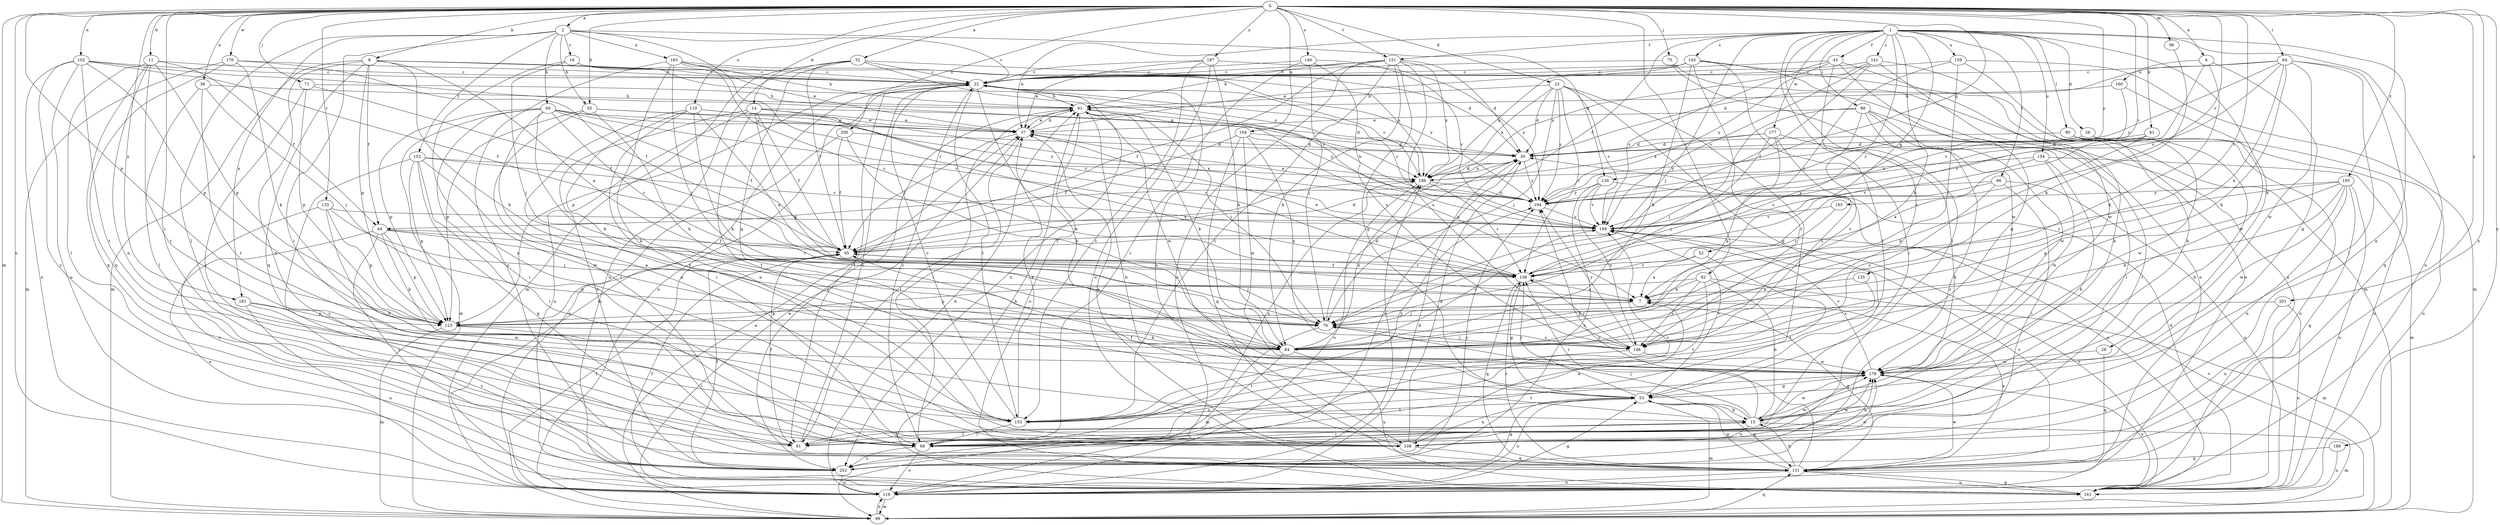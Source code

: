 strict digraph  {
0;
1;
2;
6;
7;
8;
11;
14;
15;
16;
22;
23;
26;
28;
30;
32;
36;
37;
43;
44;
45;
52;
53;
55;
60;
61;
62;
64;
68;
71;
75;
76;
81;
84;
86;
88;
90;
91;
96;
99;
102;
104;
108;
110;
116;
123;
130;
131;
133;
135;
138;
140;
141;
143;
146;
151;
152;
153;
154;
159;
160;
161;
165;
169;
176;
177;
178;
181;
183;
186;
187;
188;
194;
195;
200;
201;
202;
0 -> 2  [label=a];
0 -> 6  [label=a];
0 -> 8  [label=b];
0 -> 11  [label=b];
0 -> 14  [label=b];
0 -> 23  [label=d];
0 -> 32  [label=e];
0 -> 36  [label=e];
0 -> 55  [label=h];
0 -> 62  [label=i];
0 -> 64  [label=i];
0 -> 68  [label=i];
0 -> 71  [label=j];
0 -> 75  [label=j];
0 -> 81  [label=k];
0 -> 96  [label=m];
0 -> 99  [label=m];
0 -> 102  [label=n];
0 -> 104  [label=n];
0 -> 110  [label=o];
0 -> 116  [label=o];
0 -> 123  [label=p];
0 -> 130  [label=q];
0 -> 133  [label=r];
0 -> 135  [label=r];
0 -> 140  [label=s];
0 -> 151  [label=t];
0 -> 165  [label=v];
0 -> 169  [label=v];
0 -> 176  [label=w];
0 -> 181  [label=x];
0 -> 187  [label=y];
0 -> 188  [label=y];
0 -> 194  [label=y];
0 -> 195  [label=z];
0 -> 200  [label=z];
0 -> 201  [label=z];
0 -> 202  [label=z];
1 -> 26  [label=d];
1 -> 28  [label=d];
1 -> 37  [label=e];
1 -> 43  [label=f];
1 -> 44  [label=f];
1 -> 52  [label=g];
1 -> 68  [label=i];
1 -> 76  [label=j];
1 -> 84  [label=k];
1 -> 86  [label=l];
1 -> 88  [label=l];
1 -> 90  [label=l];
1 -> 91  [label=l];
1 -> 108  [label=n];
1 -> 116  [label=o];
1 -> 138  [label=r];
1 -> 141  [label=s];
1 -> 143  [label=s];
1 -> 151  [label=t];
1 -> 154  [label=u];
1 -> 159  [label=u];
1 -> 177  [label=w];
2 -> 16  [label=c];
2 -> 22  [label=c];
2 -> 55  [label=h];
2 -> 60  [label=h];
2 -> 68  [label=i];
2 -> 91  [label=l];
2 -> 130  [label=q];
2 -> 138  [label=r];
2 -> 152  [label=t];
2 -> 181  [label=x];
2 -> 183  [label=x];
6 -> 53  [label=g];
6 -> 84  [label=k];
6 -> 138  [label=r];
6 -> 160  [label=u];
7 -> 76  [label=j];
7 -> 123  [label=p];
7 -> 131  [label=q];
8 -> 7  [label=a];
8 -> 22  [label=c];
8 -> 44  [label=f];
8 -> 84  [label=k];
8 -> 99  [label=m];
8 -> 108  [label=n];
8 -> 123  [label=p];
8 -> 131  [label=q];
8 -> 186  [label=x];
11 -> 22  [label=c];
11 -> 44  [label=f];
11 -> 91  [label=l];
11 -> 108  [label=n];
11 -> 123  [label=p];
11 -> 131  [label=q];
11 -> 153  [label=t];
14 -> 30  [label=d];
14 -> 37  [label=e];
14 -> 45  [label=f];
14 -> 76  [label=j];
14 -> 138  [label=r];
14 -> 153  [label=t];
14 -> 161  [label=u];
14 -> 202  [label=z];
15 -> 45  [label=f];
15 -> 68  [label=i];
15 -> 76  [label=j];
15 -> 91  [label=l];
15 -> 99  [label=m];
15 -> 108  [label=n];
15 -> 138  [label=r];
15 -> 178  [label=w];
16 -> 22  [label=c];
16 -> 37  [label=e];
16 -> 76  [label=j];
16 -> 108  [label=n];
16 -> 186  [label=x];
22 -> 61  [label=h];
22 -> 91  [label=l];
22 -> 99  [label=m];
22 -> 108  [label=n];
22 -> 116  [label=o];
22 -> 123  [label=p];
22 -> 153  [label=t];
22 -> 178  [label=w];
22 -> 202  [label=z];
23 -> 30  [label=d];
23 -> 53  [label=g];
23 -> 61  [label=h];
23 -> 68  [label=i];
23 -> 76  [label=j];
23 -> 138  [label=r];
23 -> 169  [label=v];
23 -> 186  [label=x];
23 -> 194  [label=y];
26 -> 15  [label=b];
26 -> 30  [label=d];
26 -> 161  [label=u];
26 -> 194  [label=y];
28 -> 131  [label=q];
28 -> 178  [label=w];
30 -> 186  [label=x];
30 -> 194  [label=y];
30 -> 202  [label=z];
32 -> 22  [label=c];
32 -> 30  [label=d];
32 -> 45  [label=f];
32 -> 53  [label=g];
32 -> 99  [label=m];
32 -> 161  [label=u];
32 -> 169  [label=v];
36 -> 61  [label=h];
36 -> 76  [label=j];
36 -> 91  [label=l];
36 -> 153  [label=t];
37 -> 30  [label=d];
37 -> 45  [label=f];
37 -> 61  [label=h];
37 -> 91  [label=l];
43 -> 15  [label=b];
43 -> 22  [label=c];
43 -> 53  [label=g];
43 -> 146  [label=s];
43 -> 169  [label=v];
43 -> 186  [label=x];
44 -> 7  [label=a];
44 -> 45  [label=f];
44 -> 84  [label=k];
44 -> 116  [label=o];
44 -> 123  [label=p];
44 -> 138  [label=r];
44 -> 202  [label=z];
45 -> 30  [label=d];
45 -> 76  [label=j];
45 -> 123  [label=p];
45 -> 138  [label=r];
45 -> 186  [label=x];
52 -> 7  [label=a];
52 -> 138  [label=r];
52 -> 153  [label=t];
53 -> 15  [label=b];
53 -> 99  [label=m];
53 -> 108  [label=n];
53 -> 116  [label=o];
53 -> 131  [label=q];
53 -> 138  [label=r];
53 -> 153  [label=t];
53 -> 169  [label=v];
55 -> 37  [label=e];
55 -> 84  [label=k];
55 -> 91  [label=l];
55 -> 123  [label=p];
55 -> 169  [label=v];
60 -> 37  [label=e];
60 -> 45  [label=f];
60 -> 68  [label=i];
60 -> 84  [label=k];
60 -> 99  [label=m];
60 -> 108  [label=n];
60 -> 123  [label=p];
60 -> 138  [label=r];
60 -> 169  [label=v];
60 -> 194  [label=y];
61 -> 37  [label=e];
61 -> 68  [label=i];
61 -> 76  [label=j];
61 -> 84  [label=k];
61 -> 161  [label=u];
61 -> 178  [label=w];
61 -> 194  [label=y];
61 -> 202  [label=z];
62 -> 7  [label=a];
62 -> 15  [label=b];
62 -> 99  [label=m];
62 -> 123  [label=p];
62 -> 146  [label=s];
62 -> 153  [label=t];
64 -> 7  [label=a];
64 -> 22  [label=c];
64 -> 30  [label=d];
64 -> 84  [label=k];
64 -> 91  [label=l];
64 -> 131  [label=q];
64 -> 169  [label=v];
64 -> 178  [label=w];
64 -> 194  [label=y];
68 -> 22  [label=c];
68 -> 116  [label=o];
68 -> 169  [label=v];
68 -> 178  [label=w];
68 -> 186  [label=x];
68 -> 202  [label=z];
71 -> 45  [label=f];
71 -> 61  [label=h];
71 -> 68  [label=i];
71 -> 123  [label=p];
75 -> 22  [label=c];
75 -> 161  [label=u];
75 -> 178  [label=w];
76 -> 30  [label=d];
76 -> 99  [label=m];
76 -> 146  [label=s];
81 -> 7  [label=a];
81 -> 30  [label=d];
81 -> 84  [label=k];
84 -> 161  [label=u];
84 -> 169  [label=v];
84 -> 186  [label=x];
84 -> 202  [label=z];
86 -> 68  [label=i];
86 -> 138  [label=r];
86 -> 146  [label=s];
86 -> 161  [label=u];
86 -> 194  [label=y];
88 -> 37  [label=e];
88 -> 68  [label=i];
88 -> 76  [label=j];
88 -> 91  [label=l];
88 -> 146  [label=s];
88 -> 178  [label=w];
88 -> 202  [label=z];
90 -> 30  [label=d];
90 -> 116  [label=o];
90 -> 161  [label=u];
90 -> 178  [label=w];
91 -> 15  [label=b];
91 -> 22  [label=c];
91 -> 45  [label=f];
91 -> 178  [label=w];
96 -> 84  [label=k];
99 -> 37  [label=e];
99 -> 116  [label=o];
99 -> 131  [label=q];
99 -> 169  [label=v];
102 -> 22  [label=c];
102 -> 45  [label=f];
102 -> 116  [label=o];
102 -> 123  [label=p];
102 -> 153  [label=t];
102 -> 161  [label=u];
102 -> 186  [label=x];
102 -> 202  [label=z];
104 -> 7  [label=a];
104 -> 30  [label=d];
104 -> 45  [label=f];
104 -> 131  [label=q];
104 -> 146  [label=s];
104 -> 178  [label=w];
108 -> 7  [label=a];
108 -> 30  [label=d];
108 -> 37  [label=e];
108 -> 61  [label=h];
108 -> 131  [label=q];
108 -> 178  [label=w];
110 -> 7  [label=a];
110 -> 37  [label=e];
110 -> 68  [label=i];
110 -> 84  [label=k];
110 -> 108  [label=n];
110 -> 153  [label=t];
110 -> 186  [label=x];
116 -> 30  [label=d];
116 -> 37  [label=e];
116 -> 45  [label=f];
116 -> 53  [label=g];
116 -> 61  [label=h];
116 -> 99  [label=m];
116 -> 186  [label=x];
123 -> 68  [label=i];
123 -> 84  [label=k];
123 -> 99  [label=m];
130 -> 146  [label=s];
130 -> 161  [label=u];
130 -> 169  [label=v];
130 -> 194  [label=y];
130 -> 202  [label=z];
131 -> 7  [label=a];
131 -> 15  [label=b];
131 -> 53  [label=g];
131 -> 116  [label=o];
131 -> 138  [label=r];
131 -> 161  [label=u];
131 -> 169  [label=v];
131 -> 178  [label=w];
131 -> 194  [label=y];
133 -> 15  [label=b];
133 -> 76  [label=j];
133 -> 123  [label=p];
133 -> 169  [label=v];
133 -> 202  [label=z];
135 -> 7  [label=a];
135 -> 146  [label=s];
138 -> 7  [label=a];
138 -> 37  [label=e];
138 -> 45  [label=f];
138 -> 53  [label=g];
138 -> 131  [label=q];
140 -> 22  [label=c];
140 -> 68  [label=i];
140 -> 76  [label=j];
140 -> 146  [label=s];
140 -> 169  [label=v];
141 -> 22  [label=c];
141 -> 45  [label=f];
141 -> 116  [label=o];
141 -> 169  [label=v];
141 -> 178  [label=w];
141 -> 194  [label=y];
143 -> 22  [label=c];
143 -> 37  [label=e];
143 -> 68  [label=i];
143 -> 84  [label=k];
143 -> 99  [label=m];
143 -> 116  [label=o];
143 -> 146  [label=s];
143 -> 186  [label=x];
146 -> 76  [label=j];
146 -> 138  [label=r];
146 -> 153  [label=t];
146 -> 178  [label=w];
146 -> 194  [label=y];
151 -> 22  [label=c];
151 -> 30  [label=d];
151 -> 45  [label=f];
151 -> 53  [label=g];
151 -> 61  [label=h];
151 -> 84  [label=k];
151 -> 116  [label=o];
151 -> 146  [label=s];
151 -> 153  [label=t];
151 -> 186  [label=x];
152 -> 68  [label=i];
152 -> 123  [label=p];
152 -> 131  [label=q];
152 -> 169  [label=v];
152 -> 178  [label=w];
152 -> 186  [label=x];
152 -> 202  [label=z];
153 -> 22  [label=c];
153 -> 37  [label=e];
153 -> 68  [label=i];
153 -> 194  [label=y];
154 -> 15  [label=b];
154 -> 99  [label=m];
154 -> 169  [label=v];
154 -> 178  [label=w];
154 -> 186  [label=x];
159 -> 15  [label=b];
159 -> 22  [label=c];
159 -> 76  [label=j];
159 -> 99  [label=m];
159 -> 138  [label=r];
160 -> 61  [label=h];
160 -> 169  [label=v];
160 -> 178  [label=w];
161 -> 30  [label=d];
161 -> 45  [label=f];
161 -> 61  [label=h];
161 -> 131  [label=q];
161 -> 169  [label=v];
165 -> 138  [label=r];
165 -> 169  [label=v];
169 -> 22  [label=c];
169 -> 45  [label=f];
176 -> 22  [label=c];
176 -> 45  [label=f];
176 -> 84  [label=k];
176 -> 99  [label=m];
176 -> 131  [label=q];
177 -> 15  [label=b];
177 -> 30  [label=d];
177 -> 76  [label=j];
177 -> 84  [label=k];
177 -> 146  [label=s];
177 -> 186  [label=x];
178 -> 53  [label=g];
178 -> 153  [label=t];
178 -> 161  [label=u];
178 -> 169  [label=v];
181 -> 123  [label=p];
181 -> 161  [label=u];
181 -> 178  [label=w];
181 -> 202  [label=z];
183 -> 15  [label=b];
183 -> 22  [label=c];
183 -> 61  [label=h];
183 -> 76  [label=j];
183 -> 138  [label=r];
183 -> 194  [label=y];
183 -> 202  [label=z];
186 -> 22  [label=c];
186 -> 30  [label=d];
186 -> 116  [label=o];
186 -> 138  [label=r];
186 -> 194  [label=y];
187 -> 22  [label=c];
187 -> 37  [label=e];
187 -> 84  [label=k];
187 -> 153  [label=t];
187 -> 161  [label=u];
187 -> 194  [label=y];
188 -> 131  [label=q];
188 -> 161  [label=u];
194 -> 37  [label=e];
194 -> 61  [label=h];
194 -> 169  [label=v];
195 -> 84  [label=k];
195 -> 108  [label=n];
195 -> 123  [label=p];
195 -> 131  [label=q];
195 -> 138  [label=r];
195 -> 161  [label=u];
195 -> 178  [label=w];
195 -> 194  [label=y];
200 -> 30  [label=d];
200 -> 45  [label=f];
200 -> 84  [label=k];
200 -> 116  [label=o];
201 -> 108  [label=n];
201 -> 123  [label=p];
201 -> 161  [label=u];
202 -> 45  [label=f];
202 -> 53  [label=g];
202 -> 116  [label=o];
202 -> 178  [label=w];
202 -> 194  [label=y];
}
